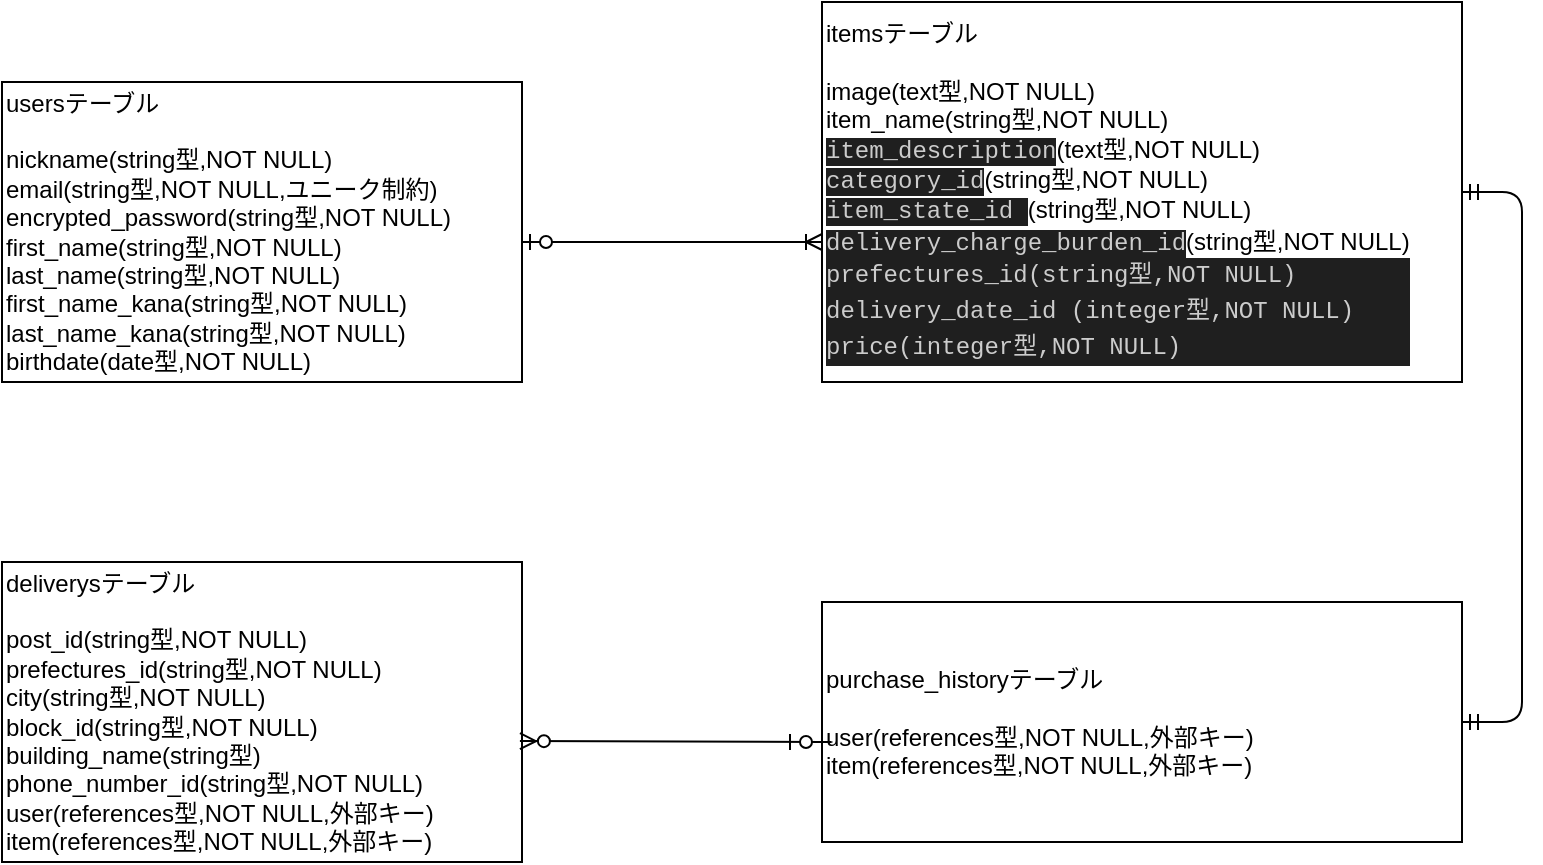 <mxfile>
    <diagram id="qzIx_hR748qMjus2pbjZ" name="ページ1">
        <mxGraphModel dx="2001" dy="738" grid="1" gridSize="10" guides="1" tooltips="1" connect="1" arrows="1" fold="1" page="1" pageScale="1" pageWidth="827" pageHeight="1169" math="0" shadow="0">
            <root>
                <mxCell id="0"/>
                <mxCell id="1" parent="0"/>
                <mxCell id="20" value="usersテーブル&lt;br&gt;&lt;br&gt;nickname(string型,NOT NULL)&lt;br&gt;email(string型,NOT NULL,ユニーク制約)&lt;br&gt;encrypted_password(string型,NOT NULL)&lt;br&gt;first_name(string型,NOT NULL)&lt;br&gt;last_name(string型,NOT NULL)&lt;br&gt;first_name_kana(string型,NOT NULL)&lt;br&gt;last_name_kana(string型,NOT NULL)&lt;br&gt;birthdate(date型,NOT NULL)" style="rounded=0;whiteSpace=wrap;html=1;align=left;" vertex="1" parent="1">
                    <mxGeometry x="-1610" y="60" width="260" height="150" as="geometry"/>
                </mxCell>
                <mxCell id="22" value="itemsテーブル&lt;br&gt;&lt;br&gt;image(text型,NOT NULL)&lt;br&gt;item_name(string型,NOT NULL)&lt;br&gt;&lt;span style=&quot;background-color: rgb(31, 31, 31); color: rgb(204, 204, 204); font-family: Menlo, Monaco, &amp;quot;Courier New&amp;quot;, monospace;&quot;&gt;item_description&lt;/span&gt;(text型,NOT NULL)&lt;br&gt;&lt;span style=&quot;background-color: rgb(31, 31, 31); color: rgb(204, 204, 204); font-family: Menlo, Monaco, &amp;quot;Courier New&amp;quot;, monospace;&quot;&gt;category_id&lt;/span&gt;(string型,NOT NULL)&lt;br&gt;&lt;span style=&quot;background-color: rgb(31, 31, 31); color: rgb(204, 204, 204); font-family: Menlo, Monaco, &amp;quot;Courier New&amp;quot;, monospace;&quot;&gt;item_state_id &lt;/span&gt;(string型,NOT NULL)&lt;br&gt;&lt;span style=&quot;background-color: rgb(31, 31, 31); color: rgb(204, 204, 204); font-family: Menlo, Monaco, &amp;quot;Courier New&amp;quot;, monospace;&quot;&gt;delivery_charge_burden_id&lt;/span&gt;(string型,NOT NULL)&lt;br&gt;&lt;div style=&quot;color: rgb(204, 204, 204); background-color: rgb(31, 31, 31); font-family: Menlo, Monaco, &amp;quot;Courier New&amp;quot;, monospace; line-height: 18px;&quot;&gt;&lt;span style=&quot;&quot;&gt;prefectures_id&lt;/span&gt;(string型,NOT NULL)&lt;/div&gt;&lt;div style=&quot;color: rgb(204, 204, 204); background-color: rgb(31, 31, 31); font-family: Menlo, Monaco, &amp;quot;Courier New&amp;quot;, monospace; line-height: 18px;&quot;&gt;&lt;div style=&quot;line-height: 18px;&quot;&gt;&lt;span style=&quot;&quot;&gt;delivery_date_id &lt;/span&gt;(integer型,NOT NULL)&lt;/div&gt;&lt;div style=&quot;line-height: 18px;&quot;&gt;&lt;div style=&quot;line-height: 18px;&quot;&gt;&lt;span style=&quot;&quot;&gt;price&lt;/span&gt;(integer型,NOT NULL)&lt;/div&gt;&lt;/div&gt;&lt;/div&gt;" style="rounded=0;whiteSpace=wrap;html=1;align=left;" vertex="1" parent="1">
                    <mxGeometry x="-1200" y="20" width="320" height="190" as="geometry"/>
                </mxCell>
                <mxCell id="28" value="" style="edgeStyle=entityRelationEdgeStyle;fontSize=12;html=1;endArrow=ERoneToMany;startArrow=ERzeroToOne;" edge="1" parent="1">
                    <mxGeometry width="100" height="100" relative="1" as="geometry">
                        <mxPoint x="-1350" y="140" as="sourcePoint"/>
                        <mxPoint x="-1200" y="140" as="targetPoint"/>
                    </mxGeometry>
                </mxCell>
                <mxCell id="29" value="purchase_historyテーブル&lt;br&gt;&lt;br&gt;user(references型,NOT NULL,外部キー)&lt;br&gt;item(references型,NOT NULL,外部キー)" style="rounded=0;whiteSpace=wrap;html=1;align=left;" vertex="1" parent="1">
                    <mxGeometry x="-1200" y="320" width="320" height="120" as="geometry"/>
                </mxCell>
                <mxCell id="30" value="" style="edgeStyle=entityRelationEdgeStyle;fontSize=12;html=1;endArrow=ERmandOne;startArrow=ERmandOne;" edge="1" parent="1" source="29" target="22">
                    <mxGeometry width="100" height="100" relative="1" as="geometry">
                        <mxPoint x="-1160" y="260" as="sourcePoint"/>
                        <mxPoint x="-1060" y="160" as="targetPoint"/>
                    </mxGeometry>
                </mxCell>
                <mxCell id="31" value="deliverysテーブル&lt;br&gt;&lt;br&gt;post_id(string型,NOT NULL)&lt;br&gt;prefectures_id(string型,NOT NULL)&lt;br&gt;city(string型,NOT NULL)&lt;br&gt;block_id(string型,NOT NULL)&lt;br&gt;building_name(string型)&lt;br&gt;phone_number_id(string型,NOT NULL)&lt;br&gt;user(references型,NOT NULL,外部キー)&lt;br&gt;item(references型,NOT NULL,外部キー)" style="rounded=0;whiteSpace=wrap;html=1;align=left;" vertex="1" parent="1">
                    <mxGeometry x="-1610" y="300" width="260" height="150" as="geometry"/>
                </mxCell>
                <mxCell id="32" value="" style="edgeStyle=entityRelationEdgeStyle;fontSize=12;html=1;endArrow=ERzeroToMany;startArrow=ERzeroToOne;entryX=0.996;entryY=0.597;entryDx=0;entryDy=0;entryPerimeter=0;" edge="1" parent="1" target="31">
                    <mxGeometry width="100" height="100" relative="1" as="geometry">
                        <mxPoint x="-1220" y="390" as="sourcePoint"/>
                        <mxPoint x="-1340" y="380" as="targetPoint"/>
                    </mxGeometry>
                </mxCell>
            </root>
        </mxGraphModel>
    </diagram>
</mxfile>